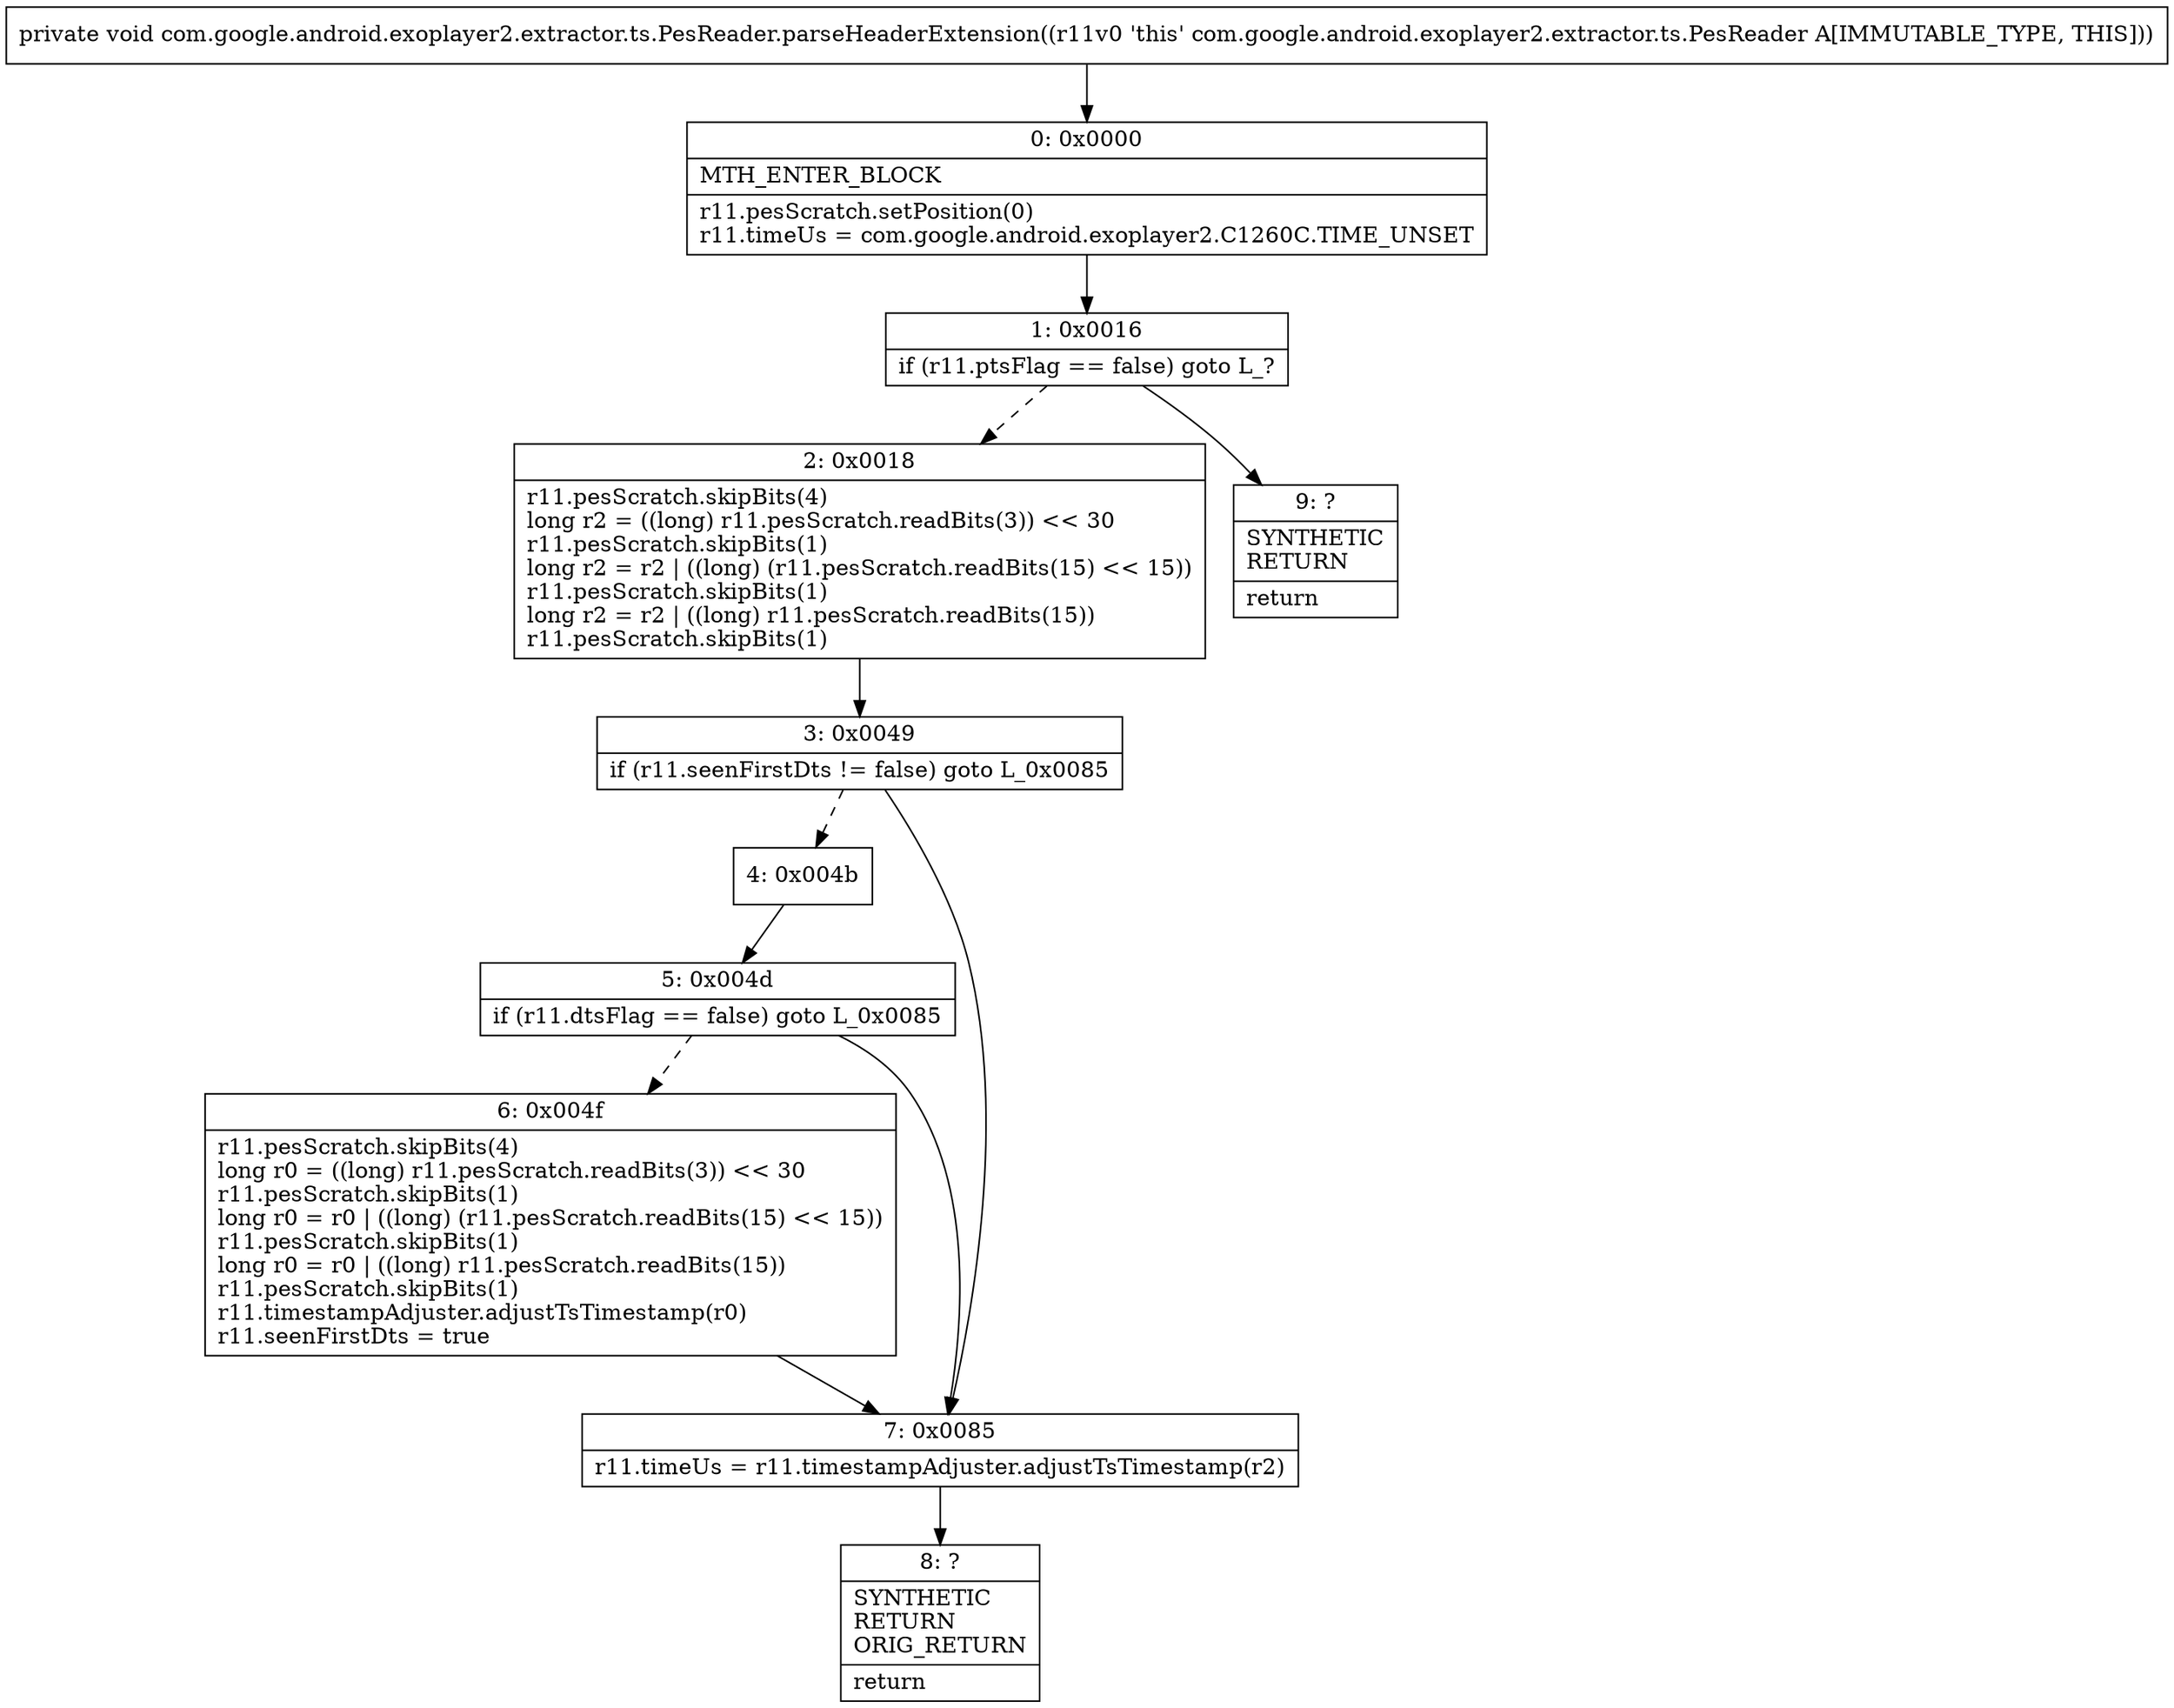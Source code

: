 digraph "CFG forcom.google.android.exoplayer2.extractor.ts.PesReader.parseHeaderExtension()V" {
Node_0 [shape=record,label="{0\:\ 0x0000|MTH_ENTER_BLOCK\l|r11.pesScratch.setPosition(0)\lr11.timeUs = com.google.android.exoplayer2.C1260C.TIME_UNSET\l}"];
Node_1 [shape=record,label="{1\:\ 0x0016|if (r11.ptsFlag == false) goto L_?\l}"];
Node_2 [shape=record,label="{2\:\ 0x0018|r11.pesScratch.skipBits(4)\llong r2 = ((long) r11.pesScratch.readBits(3)) \<\< 30\lr11.pesScratch.skipBits(1)\llong r2 = r2 \| ((long) (r11.pesScratch.readBits(15) \<\< 15))\lr11.pesScratch.skipBits(1)\llong r2 = r2 \| ((long) r11.pesScratch.readBits(15))\lr11.pesScratch.skipBits(1)\l}"];
Node_3 [shape=record,label="{3\:\ 0x0049|if (r11.seenFirstDts != false) goto L_0x0085\l}"];
Node_4 [shape=record,label="{4\:\ 0x004b}"];
Node_5 [shape=record,label="{5\:\ 0x004d|if (r11.dtsFlag == false) goto L_0x0085\l}"];
Node_6 [shape=record,label="{6\:\ 0x004f|r11.pesScratch.skipBits(4)\llong r0 = ((long) r11.pesScratch.readBits(3)) \<\< 30\lr11.pesScratch.skipBits(1)\llong r0 = r0 \| ((long) (r11.pesScratch.readBits(15) \<\< 15))\lr11.pesScratch.skipBits(1)\llong r0 = r0 \| ((long) r11.pesScratch.readBits(15))\lr11.pesScratch.skipBits(1)\lr11.timestampAdjuster.adjustTsTimestamp(r0)\lr11.seenFirstDts = true\l}"];
Node_7 [shape=record,label="{7\:\ 0x0085|r11.timeUs = r11.timestampAdjuster.adjustTsTimestamp(r2)\l}"];
Node_8 [shape=record,label="{8\:\ ?|SYNTHETIC\lRETURN\lORIG_RETURN\l|return\l}"];
Node_9 [shape=record,label="{9\:\ ?|SYNTHETIC\lRETURN\l|return\l}"];
MethodNode[shape=record,label="{private void com.google.android.exoplayer2.extractor.ts.PesReader.parseHeaderExtension((r11v0 'this' com.google.android.exoplayer2.extractor.ts.PesReader A[IMMUTABLE_TYPE, THIS])) }"];
MethodNode -> Node_0;
Node_0 -> Node_1;
Node_1 -> Node_2[style=dashed];
Node_1 -> Node_9;
Node_2 -> Node_3;
Node_3 -> Node_4[style=dashed];
Node_3 -> Node_7;
Node_4 -> Node_5;
Node_5 -> Node_6[style=dashed];
Node_5 -> Node_7;
Node_6 -> Node_7;
Node_7 -> Node_8;
}

